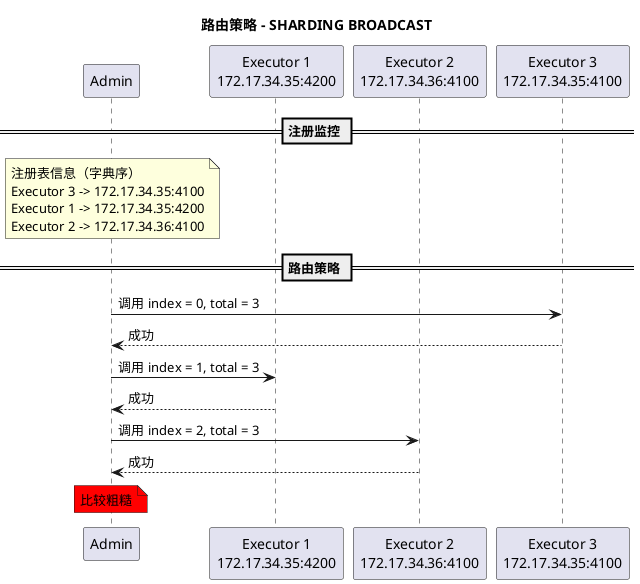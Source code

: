 @startuml
title 路由策略 - SHARDING BROADCAST

participant a as "Admin" order 10
participant e1 as "Executor 1\n172.17.34.35:4200" order 20
participant e2 as "Executor 2\n172.17.34.36:4100" order 30
participant e3 as "Executor 3\n172.17.34.35:4100" order 40

== 注册监控 ==
note over a
    注册表信息（字典序）
    Executor 3 -> 172.17.34.35:4100
    Executor 1 -> 172.17.34.35:4200
    Executor 2 -> 172.17.34.36:4100
end note

== 路由策略 ==
a -> e3 : 调用 index = 0, total = 3
a <-- e3 : 成功
a -> e1 : 调用 index = 1, total = 3
a <-- e1 : 成功
a -> e2 : 调用 index = 2, total = 3
a <-- e2 : 成功

note over a #red
    比较粗糙
end note
@enduml